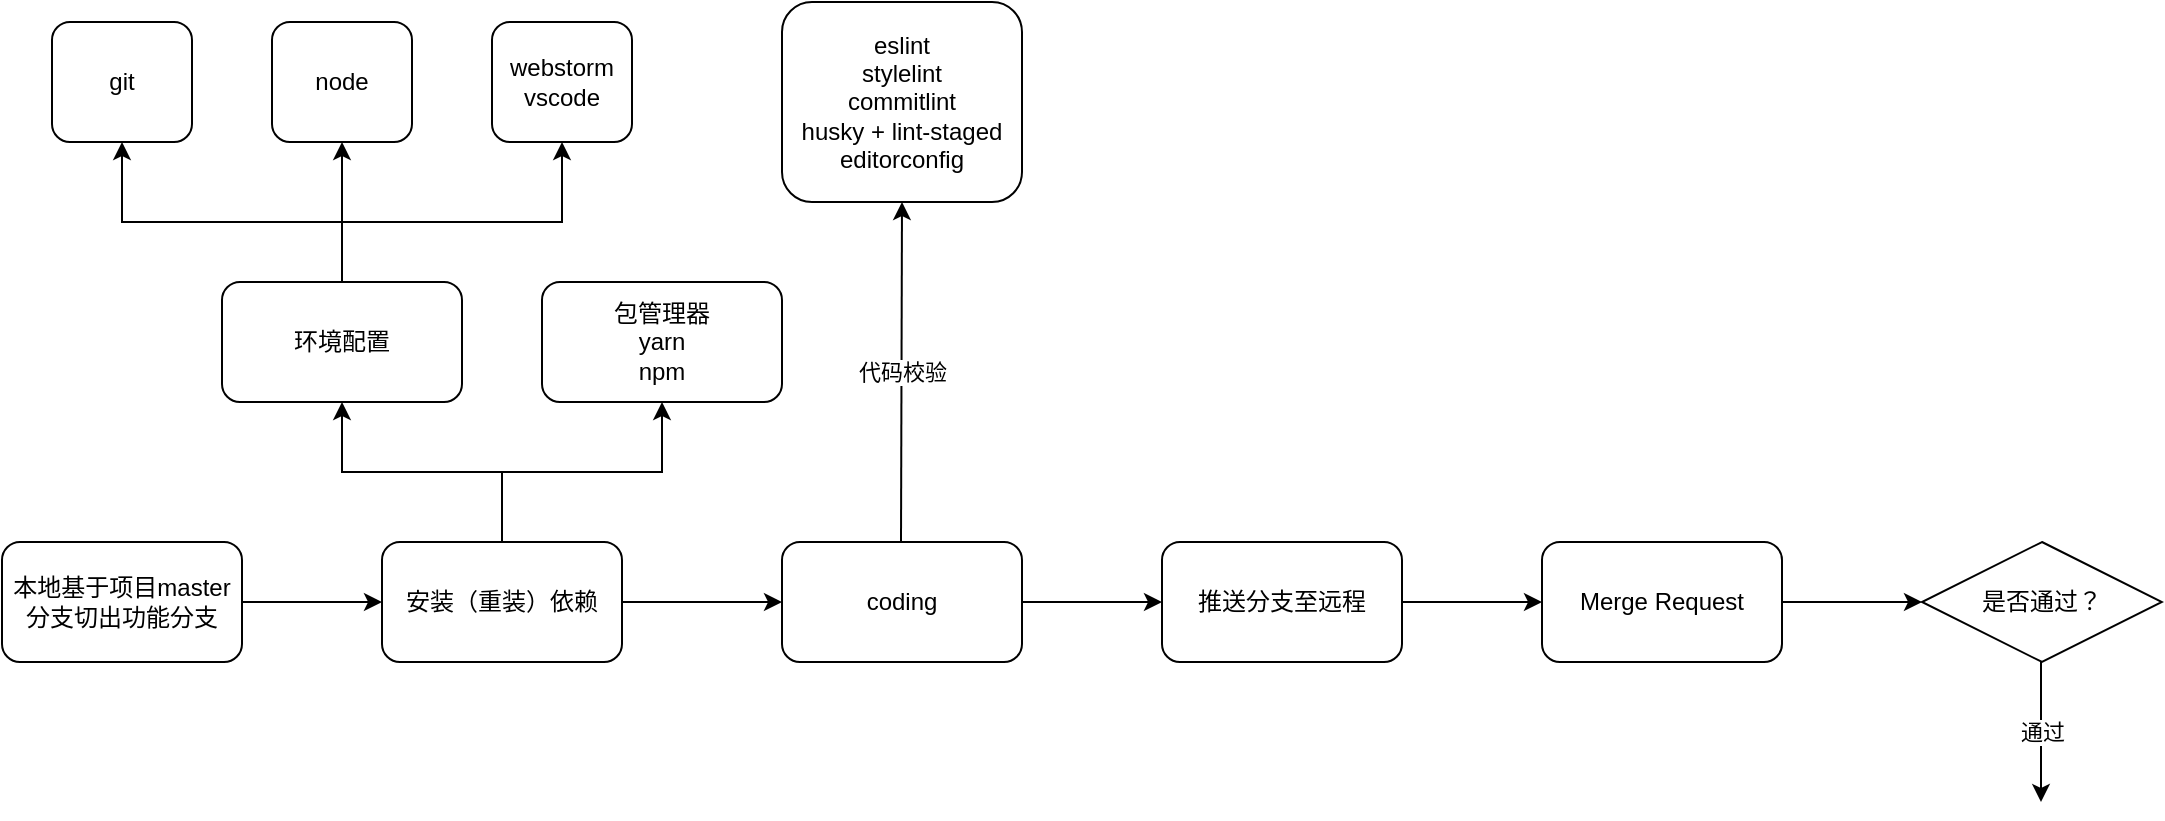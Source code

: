 <mxfile version="14.1.8" type="github">
  <diagram id="Rfuv2a1gPGIiB6yCnPwq" name="Page-1">
    <mxGraphModel dx="1019" dy="790" grid="1" gridSize="10" guides="1" tooltips="1" connect="1" arrows="1" fold="1" page="1" pageScale="1" pageWidth="1600" pageHeight="900" math="0" shadow="0">
      <root>
        <mxCell id="0" />
        <mxCell id="1" parent="0" />
        <mxCell id="sGVO1cvozx1r_BHt7J1Y-4" style="edgeStyle=orthogonalEdgeStyle;rounded=0;orthogonalLoop=1;jettySize=auto;html=1;" edge="1" parent="1" source="sGVO1cvozx1r_BHt7J1Y-1" target="sGVO1cvozx1r_BHt7J1Y-3">
          <mxGeometry relative="1" as="geometry" />
        </mxCell>
        <mxCell id="sGVO1cvozx1r_BHt7J1Y-1" value="本地基于项目master分支切出功能分支" style="rounded=1;whiteSpace=wrap;html=1;" vertex="1" parent="1">
          <mxGeometry x="30" y="380" width="120" height="60" as="geometry" />
        </mxCell>
        <mxCell id="sGVO1cvozx1r_BHt7J1Y-9" style="edgeStyle=orthogonalEdgeStyle;rounded=0;orthogonalLoop=1;jettySize=auto;html=1;entryX=0.5;entryY=1;entryDx=0;entryDy=0;" edge="1" parent="1" source="sGVO1cvozx1r_BHt7J1Y-3" target="sGVO1cvozx1r_BHt7J1Y-7">
          <mxGeometry relative="1" as="geometry" />
        </mxCell>
        <mxCell id="sGVO1cvozx1r_BHt7J1Y-24" style="edgeStyle=orthogonalEdgeStyle;rounded=0;orthogonalLoop=1;jettySize=auto;html=1;" edge="1" parent="1" source="sGVO1cvozx1r_BHt7J1Y-3" target="sGVO1cvozx1r_BHt7J1Y-23">
          <mxGeometry relative="1" as="geometry" />
        </mxCell>
        <mxCell id="sGVO1cvozx1r_BHt7J1Y-3" value="安装（重装）依赖" style="rounded=1;whiteSpace=wrap;html=1;" vertex="1" parent="1">
          <mxGeometry x="220" y="380" width="120" height="60" as="geometry" />
        </mxCell>
        <mxCell id="sGVO1cvozx1r_BHt7J1Y-16" style="edgeStyle=orthogonalEdgeStyle;rounded=0;orthogonalLoop=1;jettySize=auto;html=1;entryX=0.5;entryY=1;entryDx=0;entryDy=0;" edge="1" parent="1" source="sGVO1cvozx1r_BHt7J1Y-7" target="sGVO1cvozx1r_BHt7J1Y-11">
          <mxGeometry relative="1" as="geometry">
            <Array as="points">
              <mxPoint x="200" y="220" />
              <mxPoint x="90" y="220" />
            </Array>
          </mxGeometry>
        </mxCell>
        <mxCell id="sGVO1cvozx1r_BHt7J1Y-18" style="edgeStyle=orthogonalEdgeStyle;rounded=0;orthogonalLoop=1;jettySize=auto;html=1;entryX=0.5;entryY=1;entryDx=0;entryDy=0;" edge="1" parent="1" source="sGVO1cvozx1r_BHt7J1Y-7" target="sGVO1cvozx1r_BHt7J1Y-12">
          <mxGeometry relative="1" as="geometry" />
        </mxCell>
        <mxCell id="sGVO1cvozx1r_BHt7J1Y-19" style="edgeStyle=orthogonalEdgeStyle;rounded=0;orthogonalLoop=1;jettySize=auto;html=1;entryX=0.5;entryY=1;entryDx=0;entryDy=0;" edge="1" parent="1" source="sGVO1cvozx1r_BHt7J1Y-7" target="sGVO1cvozx1r_BHt7J1Y-13">
          <mxGeometry relative="1" as="geometry">
            <Array as="points">
              <mxPoint x="200" y="220" />
              <mxPoint x="310" y="220" />
            </Array>
          </mxGeometry>
        </mxCell>
        <mxCell id="sGVO1cvozx1r_BHt7J1Y-7" value="环境配置" style="rounded=1;whiteSpace=wrap;html=1;" vertex="1" parent="1">
          <mxGeometry x="140" y="250" width="120" height="60" as="geometry" />
        </mxCell>
        <mxCell id="sGVO1cvozx1r_BHt7J1Y-10" style="edgeStyle=orthogonalEdgeStyle;rounded=0;orthogonalLoop=1;jettySize=auto;html=1;exitX=0.5;exitY=0;exitDx=0;exitDy=0;" edge="1" parent="1" source="sGVO1cvozx1r_BHt7J1Y-3" target="sGVO1cvozx1r_BHt7J1Y-8">
          <mxGeometry relative="1" as="geometry" />
        </mxCell>
        <mxCell id="sGVO1cvozx1r_BHt7J1Y-8" value="包管理器&lt;br&gt;yarn&lt;br&gt;npm" style="rounded=1;whiteSpace=wrap;html=1;" vertex="1" parent="1">
          <mxGeometry x="300" y="250" width="120" height="60" as="geometry" />
        </mxCell>
        <mxCell id="sGVO1cvozx1r_BHt7J1Y-11" value="git" style="rounded=1;whiteSpace=wrap;html=1;" vertex="1" parent="1">
          <mxGeometry x="55" y="120" width="70" height="60" as="geometry" />
        </mxCell>
        <mxCell id="sGVO1cvozx1r_BHt7J1Y-12" value="node" style="rounded=1;whiteSpace=wrap;html=1;" vertex="1" parent="1">
          <mxGeometry x="165" y="120" width="70" height="60" as="geometry" />
        </mxCell>
        <mxCell id="sGVO1cvozx1r_BHt7J1Y-13" value="webstorm&lt;br&gt;vscode" style="rounded=1;whiteSpace=wrap;html=1;" vertex="1" parent="1">
          <mxGeometry x="275" y="120" width="70" height="60" as="geometry" />
        </mxCell>
        <mxCell id="sGVO1cvozx1r_BHt7J1Y-50" style="edgeStyle=orthogonalEdgeStyle;rounded=0;orthogonalLoop=1;jettySize=auto;html=1;" edge="1" parent="1" source="sGVO1cvozx1r_BHt7J1Y-23" target="sGVO1cvozx1r_BHt7J1Y-49">
          <mxGeometry relative="1" as="geometry" />
        </mxCell>
        <mxCell id="sGVO1cvozx1r_BHt7J1Y-23" value="coding" style="rounded=1;whiteSpace=wrap;html=1;" vertex="1" parent="1">
          <mxGeometry x="420" y="380" width="120" height="60" as="geometry" />
        </mxCell>
        <mxCell id="sGVO1cvozx1r_BHt7J1Y-46" value="" style="endArrow=classic;html=1;entryX=0.5;entryY=1;entryDx=0;entryDy=0;" edge="1" parent="1" target="sGVO1cvozx1r_BHt7J1Y-48">
          <mxGeometry relative="1" as="geometry">
            <mxPoint x="479.5" y="380" as="sourcePoint" />
            <mxPoint x="480" y="250" as="targetPoint" />
          </mxGeometry>
        </mxCell>
        <mxCell id="sGVO1cvozx1r_BHt7J1Y-47" value="代码校验" style="edgeLabel;resizable=0;html=1;align=center;verticalAlign=middle;" connectable="0" vertex="1" parent="sGVO1cvozx1r_BHt7J1Y-46">
          <mxGeometry relative="1" as="geometry" />
        </mxCell>
        <mxCell id="sGVO1cvozx1r_BHt7J1Y-48" value="eslint&lt;br&gt;stylelint&lt;br&gt;commitlint&lt;br&gt;husky + lint-staged&lt;br&gt;editorconfig" style="rounded=1;whiteSpace=wrap;html=1;" vertex="1" parent="1">
          <mxGeometry x="420" y="110" width="120" height="100" as="geometry" />
        </mxCell>
        <mxCell id="sGVO1cvozx1r_BHt7J1Y-52" style="edgeStyle=orthogonalEdgeStyle;rounded=0;orthogonalLoop=1;jettySize=auto;html=1;" edge="1" parent="1" source="sGVO1cvozx1r_BHt7J1Y-49" target="sGVO1cvozx1r_BHt7J1Y-51">
          <mxGeometry relative="1" as="geometry" />
        </mxCell>
        <mxCell id="sGVO1cvozx1r_BHt7J1Y-49" value="推送分支至远程" style="rounded=1;whiteSpace=wrap;html=1;" vertex="1" parent="1">
          <mxGeometry x="610" y="380" width="120" height="60" as="geometry" />
        </mxCell>
        <mxCell id="sGVO1cvozx1r_BHt7J1Y-51" value="Merge Request" style="rounded=1;whiteSpace=wrap;html=1;" vertex="1" parent="1">
          <mxGeometry x="800" y="380" width="120" height="60" as="geometry" />
        </mxCell>
        <mxCell id="sGVO1cvozx1r_BHt7J1Y-53" value="是否通过？" style="shape=rhombus;perimeter=rhombusPerimeter;whiteSpace=wrap;html=1;align=center;" vertex="1" parent="1">
          <mxGeometry x="990" y="380" width="120" height="60" as="geometry" />
        </mxCell>
        <mxCell id="sGVO1cvozx1r_BHt7J1Y-54" value="" style="endArrow=classic;html=1;entryX=0;entryY=0.5;entryDx=0;entryDy=0;" edge="1" parent="1" target="sGVO1cvozx1r_BHt7J1Y-53">
          <mxGeometry width="50" height="50" relative="1" as="geometry">
            <mxPoint x="920" y="410" as="sourcePoint" />
            <mxPoint x="970" y="360" as="targetPoint" />
          </mxGeometry>
        </mxCell>
        <mxCell id="sGVO1cvozx1r_BHt7J1Y-55" value="" style="endArrow=classic;html=1;" edge="1" parent="1">
          <mxGeometry relative="1" as="geometry">
            <mxPoint x="1049.5" y="440" as="sourcePoint" />
            <mxPoint x="1049.5" y="510" as="targetPoint" />
          </mxGeometry>
        </mxCell>
        <mxCell id="sGVO1cvozx1r_BHt7J1Y-56" value="通过" style="edgeLabel;resizable=0;html=1;align=center;verticalAlign=middle;" connectable="0" vertex="1" parent="sGVO1cvozx1r_BHt7J1Y-55">
          <mxGeometry relative="1" as="geometry" />
        </mxCell>
      </root>
    </mxGraphModel>
  </diagram>
</mxfile>
